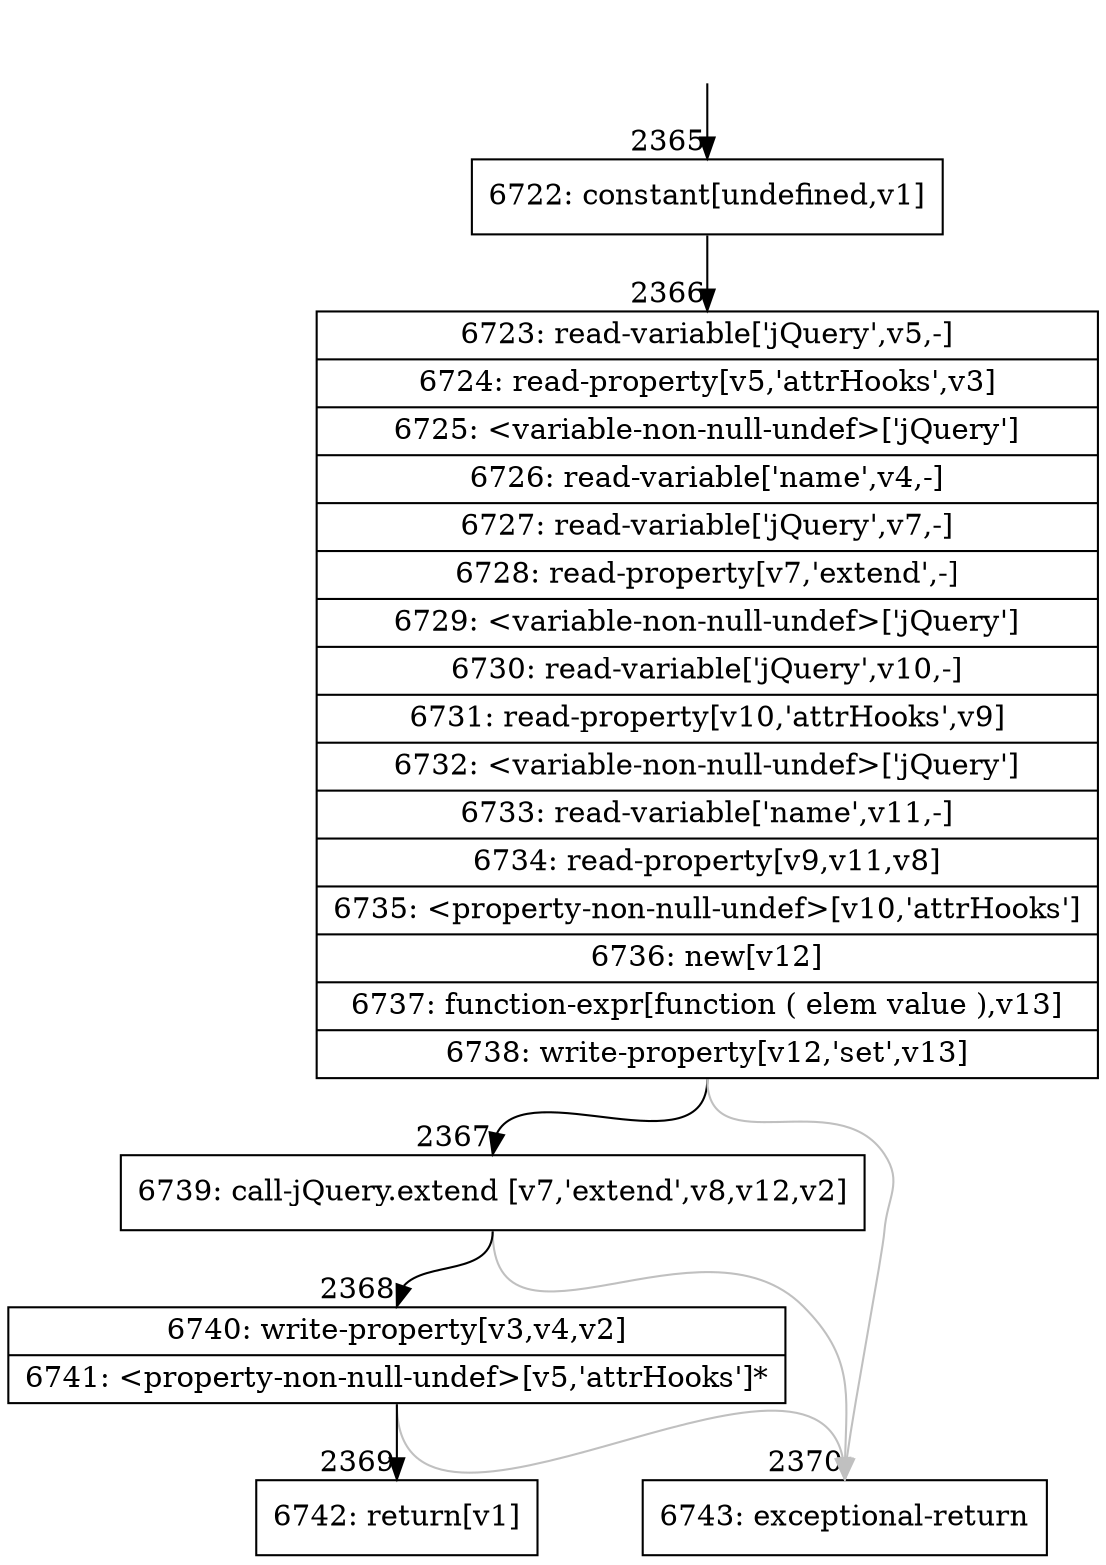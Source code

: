 digraph {
rankdir="TD"
BB_entry156[shape=none,label=""];
BB_entry156 -> BB2365 [tailport=s, headport=n, headlabel="    2365"]
BB2365 [shape=record label="{6722: constant[undefined,v1]}" ] 
BB2365 -> BB2366 [tailport=s, headport=n, headlabel="      2366"]
BB2366 [shape=record label="{6723: read-variable['jQuery',v5,-]|6724: read-property[v5,'attrHooks',v3]|6725: \<variable-non-null-undef\>['jQuery']|6726: read-variable['name',v4,-]|6727: read-variable['jQuery',v7,-]|6728: read-property[v7,'extend',-]|6729: \<variable-non-null-undef\>['jQuery']|6730: read-variable['jQuery',v10,-]|6731: read-property[v10,'attrHooks',v9]|6732: \<variable-non-null-undef\>['jQuery']|6733: read-variable['name',v11,-]|6734: read-property[v9,v11,v8]|6735: \<property-non-null-undef\>[v10,'attrHooks']|6736: new[v12]|6737: function-expr[function ( elem value ),v13]|6738: write-property[v12,'set',v13]}" ] 
BB2366 -> BB2367 [tailport=s, headport=n, headlabel="      2367"]
BB2366 -> BB2370 [tailport=s, headport=n, color=gray, headlabel="      2370"]
BB2367 [shape=record label="{6739: call-jQuery.extend [v7,'extend',v8,v12,v2]}" ] 
BB2367 -> BB2368 [tailport=s, headport=n, headlabel="      2368"]
BB2367 -> BB2370 [tailport=s, headport=n, color=gray]
BB2368 [shape=record label="{6740: write-property[v3,v4,v2]|6741: \<property-non-null-undef\>[v5,'attrHooks']*}" ] 
BB2368 -> BB2369 [tailport=s, headport=n, headlabel="      2369"]
BB2368 -> BB2370 [tailport=s, headport=n, color=gray]
BB2369 [shape=record label="{6742: return[v1]}" ] 
BB2370 [shape=record label="{6743: exceptional-return}" ] 
//#$~ 2607
}
